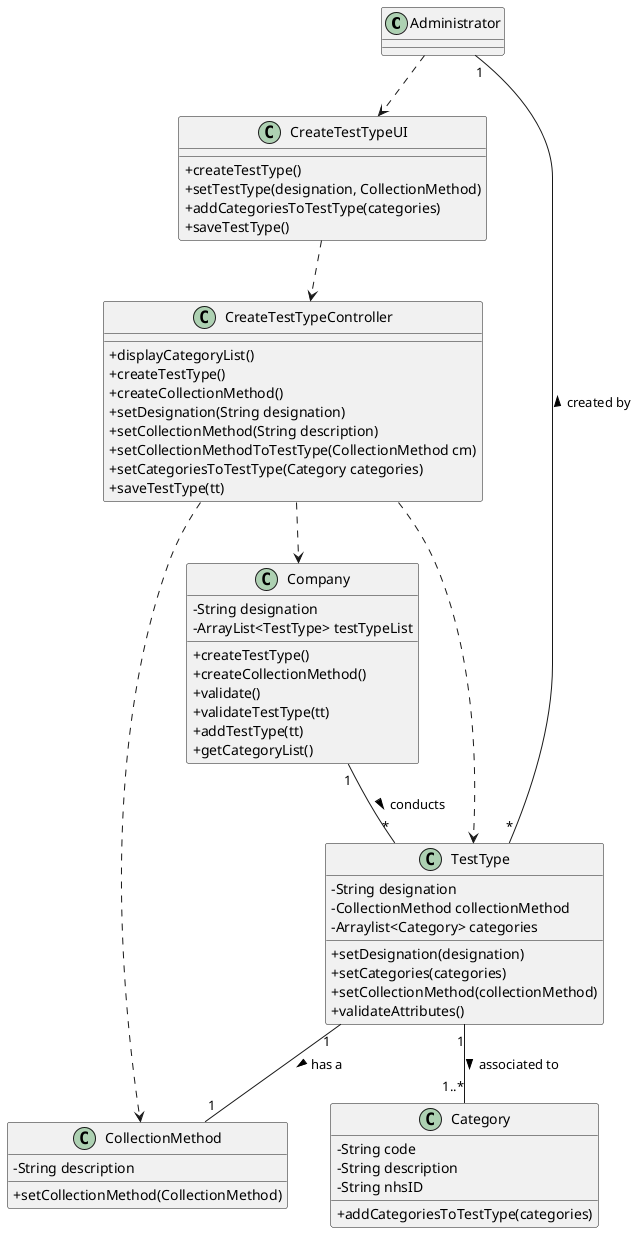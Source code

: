 @startuml

skinparam classAttributeIconSize 0

class Administrator
class CreateTestTypeUI {
+createTestType()
+setTestType(designation, CollectionMethod)
+addCategoriesToTestType(categories)
+saveTestType()
}
class CreateTestTypeController {
+displayCategoryList()
+createTestType()
+createCollectionMethod()
+setDesignation(String designation)
+setCollectionMethod(String description)
+setCollectionMethodToTestType(CollectionMethod cm)
+setCategoriesToTestType(Category categories)
+saveTestType(tt)
}
class CollectionMethod {
-String description
+setCollectionMethod(CollectionMethod)
}
class TestType {
-String designation
-CollectionMethod collectionMethod
-Arraylist<Category> categories
+setDesignation(designation)
+setCategories(categories)
+setCollectionMethod(collectionMethod)
+validateAttributes()
}
class Category {
-String code
-String description
-String nhsID
+addCategoriesToTestType(categories)
}
class Company {
-String designation
-ArrayList<TestType> testTypeList
+createTestType()
+createCollectionMethod()
+validate()
+validateTestType(tt)
+addTestType(tt)
+getCategoryList()
}

Administrator ..> CreateTestTypeUI
CreateTestTypeUI ..> CreateTestTypeController
TestType "*"-up-"1" Administrator : created by >
Category "1..*"-up-"1" TestType  : associated to <
TestType "1"--"1" CollectionMethod : has a  >
Company "1"-down-"*" TestType : conducts >
CreateTestTypeController ..> Company
CreateTestTypeController ..> TestType
CreateTestTypeController ..> CollectionMethod


@enduml
